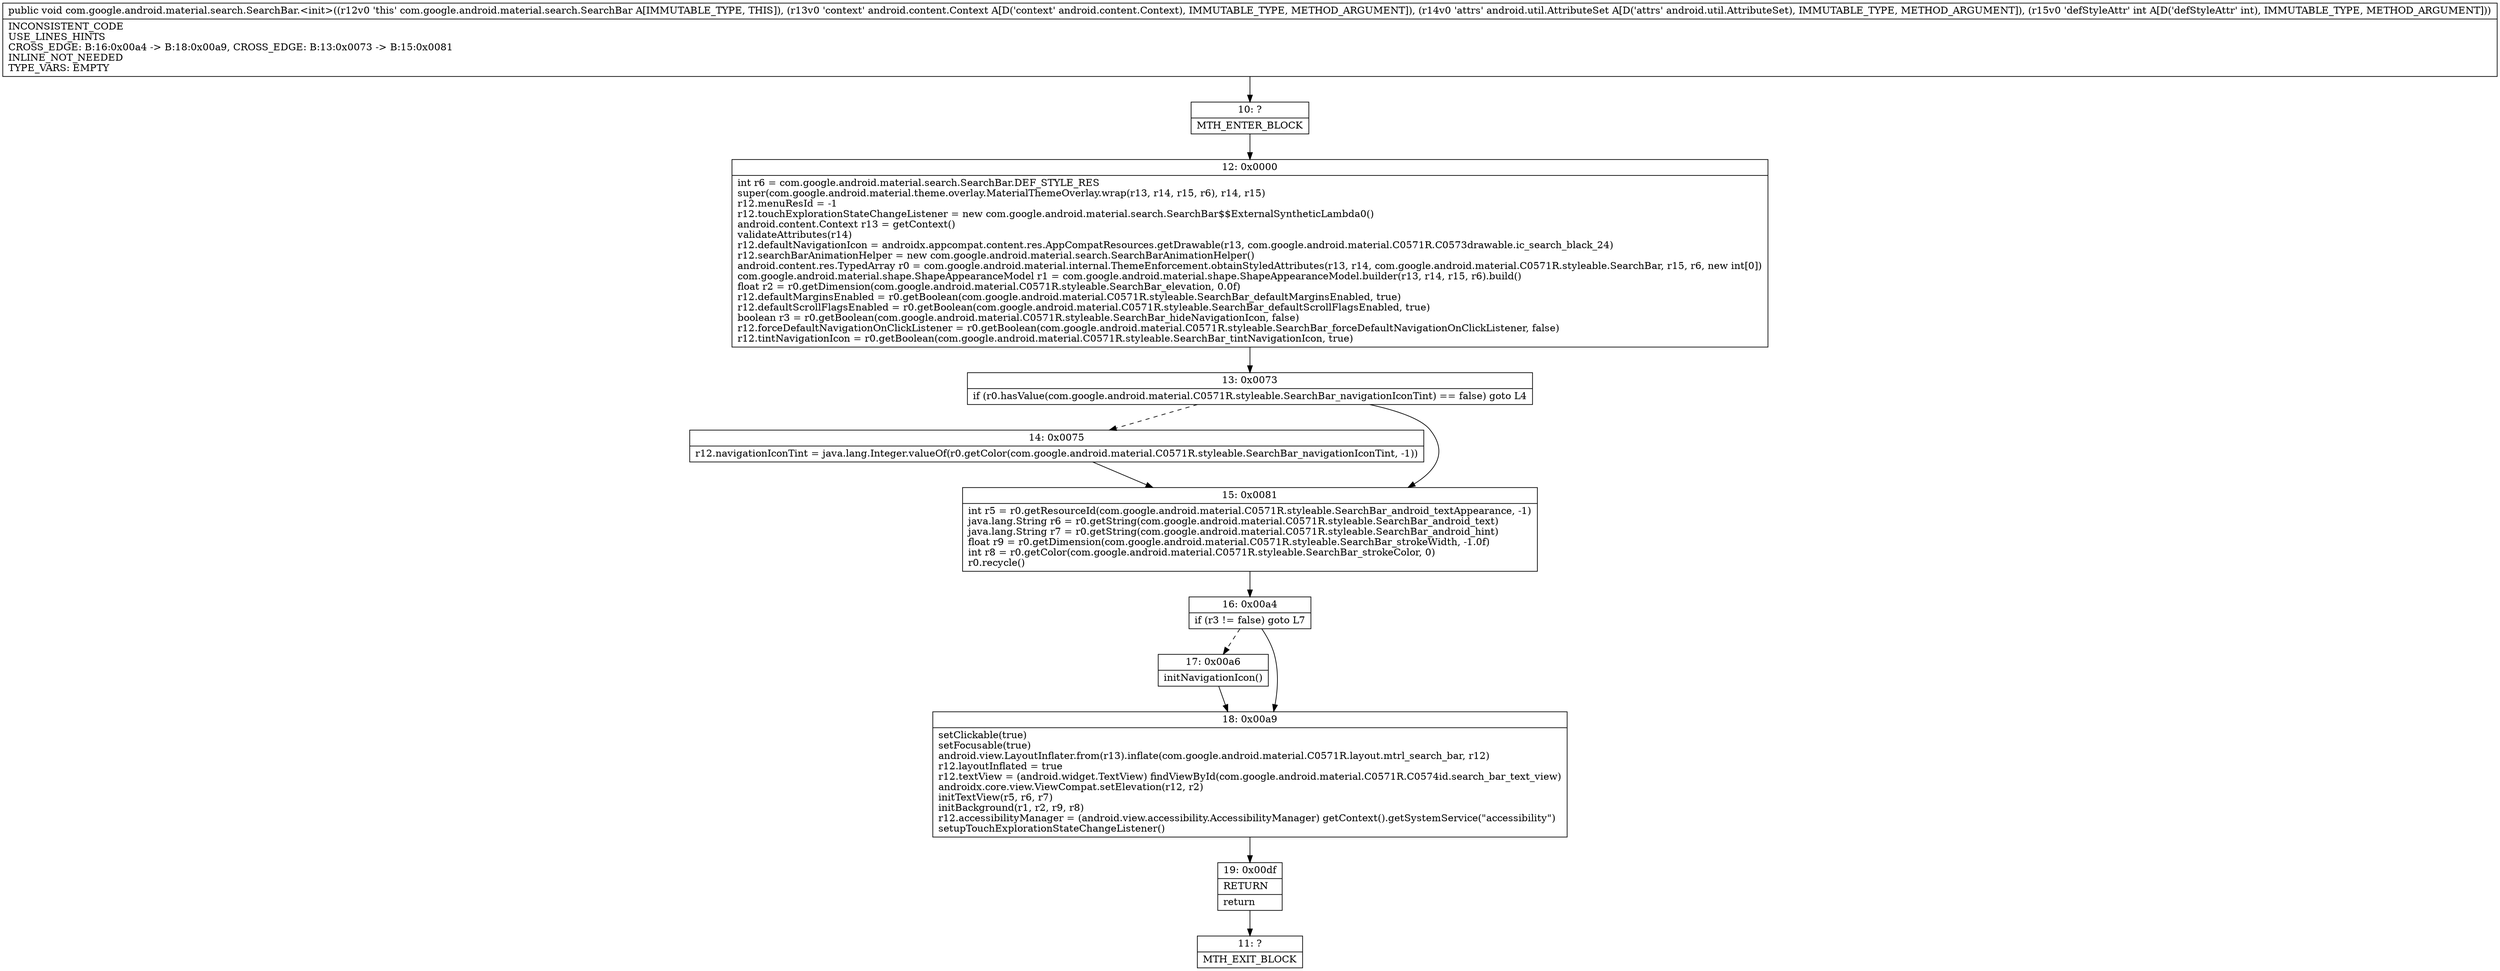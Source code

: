 digraph "CFG forcom.google.android.material.search.SearchBar.\<init\>(Landroid\/content\/Context;Landroid\/util\/AttributeSet;I)V" {
Node_10 [shape=record,label="{10\:\ ?|MTH_ENTER_BLOCK\l}"];
Node_12 [shape=record,label="{12\:\ 0x0000|int r6 = com.google.android.material.search.SearchBar.DEF_STYLE_RES\lsuper(com.google.android.material.theme.overlay.MaterialThemeOverlay.wrap(r13, r14, r15, r6), r14, r15)\lr12.menuResId = \-1\lr12.touchExplorationStateChangeListener = new com.google.android.material.search.SearchBar$$ExternalSyntheticLambda0()\landroid.content.Context r13 = getContext()\lvalidateAttributes(r14)\lr12.defaultNavigationIcon = androidx.appcompat.content.res.AppCompatResources.getDrawable(r13, com.google.android.material.C0571R.C0573drawable.ic_search_black_24)\lr12.searchBarAnimationHelper = new com.google.android.material.search.SearchBarAnimationHelper()\landroid.content.res.TypedArray r0 = com.google.android.material.internal.ThemeEnforcement.obtainStyledAttributes(r13, r14, com.google.android.material.C0571R.styleable.SearchBar, r15, r6, new int[0])\lcom.google.android.material.shape.ShapeAppearanceModel r1 = com.google.android.material.shape.ShapeAppearanceModel.builder(r13, r14, r15, r6).build()\lfloat r2 = r0.getDimension(com.google.android.material.C0571R.styleable.SearchBar_elevation, 0.0f)\lr12.defaultMarginsEnabled = r0.getBoolean(com.google.android.material.C0571R.styleable.SearchBar_defaultMarginsEnabled, true)\lr12.defaultScrollFlagsEnabled = r0.getBoolean(com.google.android.material.C0571R.styleable.SearchBar_defaultScrollFlagsEnabled, true)\lboolean r3 = r0.getBoolean(com.google.android.material.C0571R.styleable.SearchBar_hideNavigationIcon, false)\lr12.forceDefaultNavigationOnClickListener = r0.getBoolean(com.google.android.material.C0571R.styleable.SearchBar_forceDefaultNavigationOnClickListener, false)\lr12.tintNavigationIcon = r0.getBoolean(com.google.android.material.C0571R.styleable.SearchBar_tintNavigationIcon, true)\l}"];
Node_13 [shape=record,label="{13\:\ 0x0073|if (r0.hasValue(com.google.android.material.C0571R.styleable.SearchBar_navigationIconTint) == false) goto L4\l}"];
Node_14 [shape=record,label="{14\:\ 0x0075|r12.navigationIconTint = java.lang.Integer.valueOf(r0.getColor(com.google.android.material.C0571R.styleable.SearchBar_navigationIconTint, \-1))\l}"];
Node_15 [shape=record,label="{15\:\ 0x0081|int r5 = r0.getResourceId(com.google.android.material.C0571R.styleable.SearchBar_android_textAppearance, \-1)\ljava.lang.String r6 = r0.getString(com.google.android.material.C0571R.styleable.SearchBar_android_text)\ljava.lang.String r7 = r0.getString(com.google.android.material.C0571R.styleable.SearchBar_android_hint)\lfloat r9 = r0.getDimension(com.google.android.material.C0571R.styleable.SearchBar_strokeWidth, \-1.0f)\lint r8 = r0.getColor(com.google.android.material.C0571R.styleable.SearchBar_strokeColor, 0)\lr0.recycle()\l}"];
Node_16 [shape=record,label="{16\:\ 0x00a4|if (r3 != false) goto L7\l}"];
Node_17 [shape=record,label="{17\:\ 0x00a6|initNavigationIcon()\l}"];
Node_18 [shape=record,label="{18\:\ 0x00a9|setClickable(true)\lsetFocusable(true)\landroid.view.LayoutInflater.from(r13).inflate(com.google.android.material.C0571R.layout.mtrl_search_bar, r12)\lr12.layoutInflated = true\lr12.textView = (android.widget.TextView) findViewById(com.google.android.material.C0571R.C0574id.search_bar_text_view)\landroidx.core.view.ViewCompat.setElevation(r12, r2)\linitTextView(r5, r6, r7)\linitBackground(r1, r2, r9, r8)\lr12.accessibilityManager = (android.view.accessibility.AccessibilityManager) getContext().getSystemService(\"accessibility\")\lsetupTouchExplorationStateChangeListener()\l}"];
Node_19 [shape=record,label="{19\:\ 0x00df|RETURN\l|return\l}"];
Node_11 [shape=record,label="{11\:\ ?|MTH_EXIT_BLOCK\l}"];
MethodNode[shape=record,label="{public void com.google.android.material.search.SearchBar.\<init\>((r12v0 'this' com.google.android.material.search.SearchBar A[IMMUTABLE_TYPE, THIS]), (r13v0 'context' android.content.Context A[D('context' android.content.Context), IMMUTABLE_TYPE, METHOD_ARGUMENT]), (r14v0 'attrs' android.util.AttributeSet A[D('attrs' android.util.AttributeSet), IMMUTABLE_TYPE, METHOD_ARGUMENT]), (r15v0 'defStyleAttr' int A[D('defStyleAttr' int), IMMUTABLE_TYPE, METHOD_ARGUMENT]))  | INCONSISTENT_CODE\lUSE_LINES_HINTS\lCROSS_EDGE: B:16:0x00a4 \-\> B:18:0x00a9, CROSS_EDGE: B:13:0x0073 \-\> B:15:0x0081\lINLINE_NOT_NEEDED\lTYPE_VARS: EMPTY\l}"];
MethodNode -> Node_10;Node_10 -> Node_12;
Node_12 -> Node_13;
Node_13 -> Node_14[style=dashed];
Node_13 -> Node_15;
Node_14 -> Node_15;
Node_15 -> Node_16;
Node_16 -> Node_17[style=dashed];
Node_16 -> Node_18;
Node_17 -> Node_18;
Node_18 -> Node_19;
Node_19 -> Node_11;
}


